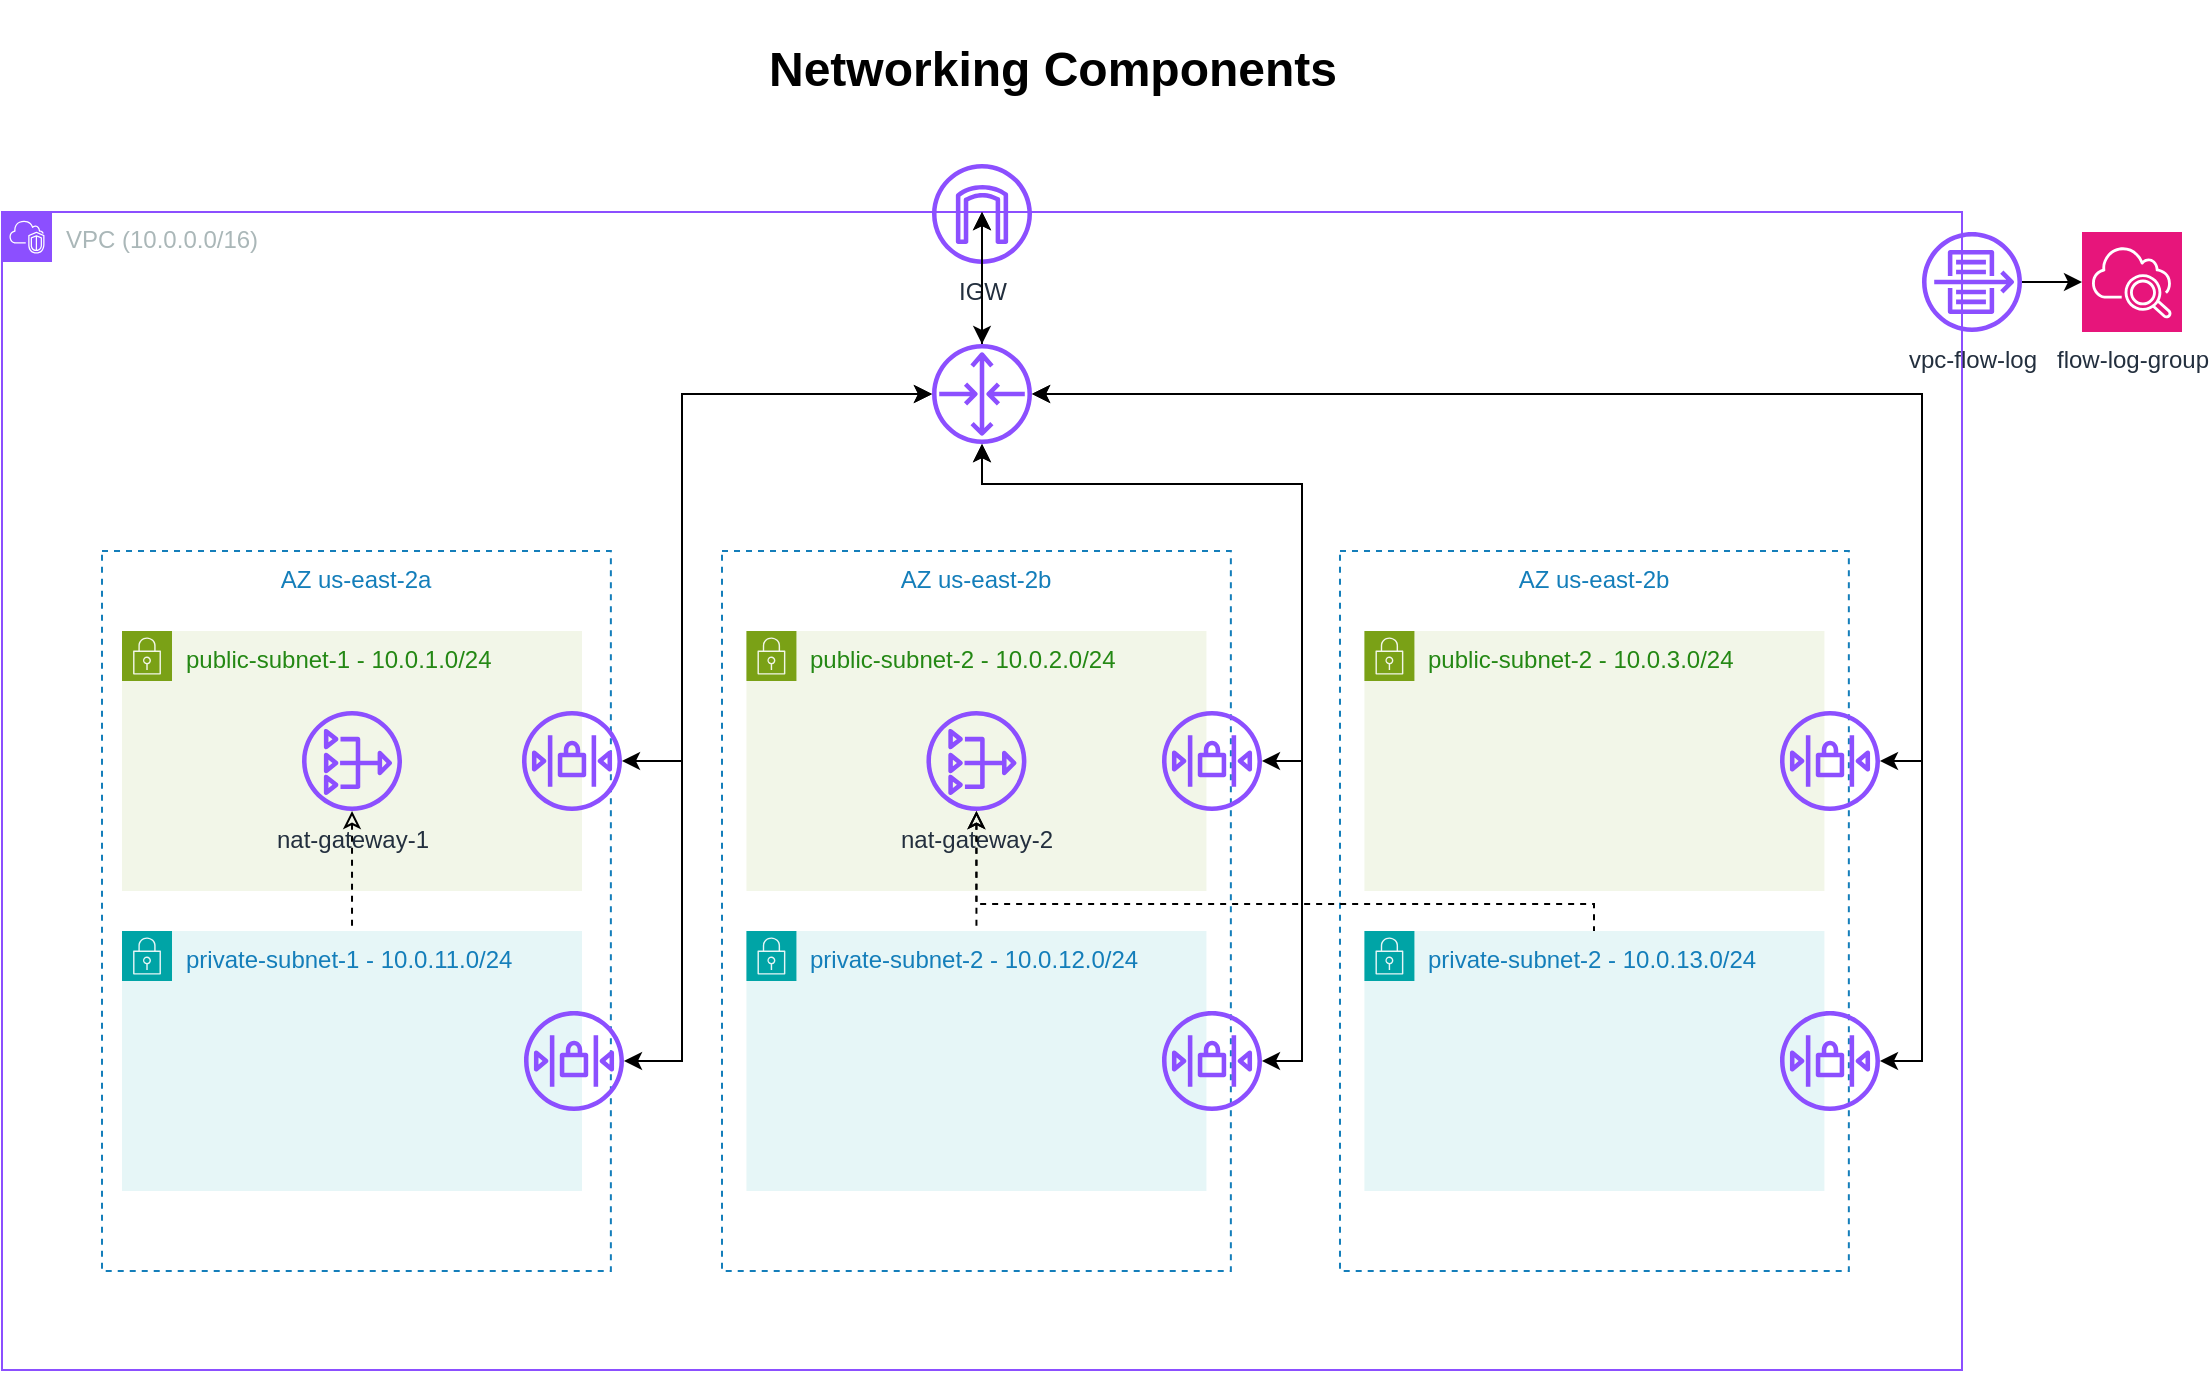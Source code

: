 <mxfile version="27.0.9">
  <diagram name="Page-1" id="f-pgesh5ZNu8k3brizg-">
    <mxGraphModel dx="1234" dy="790" grid="1" gridSize="10" guides="1" tooltips="1" connect="1" arrows="1" fold="1" page="1" pageScale="1" pageWidth="1169" pageHeight="827" math="0" shadow="0">
      <root>
        <mxCell id="0" />
        <mxCell id="1" parent="0" />
        <mxCell id="RA6-C4GiuQ81NIMwNoql-18" value="AZ us-east-2b" style="fillColor=none;strokeColor=#147EBA;dashed=1;verticalAlign=top;fontStyle=0;fontColor=#147EBA;whiteSpace=wrap;html=1;container=0;" vertex="1" parent="1">
          <mxGeometry x="728.995" y="293.5" width="254.43" height="360" as="geometry" />
        </mxCell>
        <mxCell id="WIZIczAgmzSDIAD61xHs-6" value="AZ us-east-2a" style="fillColor=none;strokeColor=#147EBA;dashed=1;verticalAlign=top;fontStyle=0;fontColor=#147EBA;whiteSpace=wrap;html=1;container=0;" parent="1" vertex="1">
          <mxGeometry x="110.005" y="293.5" width="254.43" height="360" as="geometry" />
        </mxCell>
        <mxCell id="RA6-C4GiuQ81NIMwNoql-35" value="" style="group" vertex="1" connectable="0" parent="1">
          <mxGeometry x="420.001" y="293.5" width="269.999" height="360" as="geometry" />
        </mxCell>
        <mxCell id="WIZIczAgmzSDIAD61xHs-15" value="AZ us-east-2b" style="fillColor=none;strokeColor=#147EBA;dashed=1;verticalAlign=top;fontStyle=0;fontColor=#147EBA;whiteSpace=wrap;html=1;container=0;" parent="RA6-C4GiuQ81NIMwNoql-35" vertex="1">
          <mxGeometry width="254.43" height="360" as="geometry" />
        </mxCell>
        <mxCell id="RA6-C4GiuQ81NIMwNoql-44" value="" style="group" vertex="1" connectable="0" parent="RA6-C4GiuQ81NIMwNoql-35">
          <mxGeometry x="12.215" y="40" width="257.784" height="130" as="geometry" />
        </mxCell>
        <mxCell id="WIZIczAgmzSDIAD61xHs-16" value="public-subnet-2 -&amp;nbsp;10.0.2.0/24" style="points=[[0,0],[0.25,0],[0.5,0],[0.75,0],[1,0],[1,0.25],[1,0.5],[1,0.75],[1,1],[0.75,1],[0.5,1],[0.25,1],[0,1],[0,0.75],[0,0.5],[0,0.25]];outlineConnect=0;gradientColor=none;html=1;whiteSpace=wrap;fontSize=12;fontStyle=0;container=0;pointerEvents=0;collapsible=0;recursiveResize=0;shape=mxgraph.aws4.group;grIcon=mxgraph.aws4.group_security_group;grStroke=0;strokeColor=#7AA116;fillColor=#F2F6E8;verticalAlign=top;align=left;spacingLeft=30;fontColor=#248814;dashed=0;" parent="RA6-C4GiuQ81NIMwNoql-44" vertex="1">
          <mxGeometry width="230.0" height="130" as="geometry" />
        </mxCell>
        <mxCell id="WIZIczAgmzSDIAD61xHs-18" value="nat-gateway-2" style="sketch=0;outlineConnect=0;fontColor=#232F3E;gradientColor=none;fillColor=#8C4FFF;strokeColor=none;dashed=0;verticalLabelPosition=bottom;verticalAlign=top;align=center;html=1;fontSize=12;fontStyle=0;aspect=fixed;pointerEvents=1;shape=mxgraph.aws4.nat_gateway;container=0;" parent="RA6-C4GiuQ81NIMwNoql-44" vertex="1">
          <mxGeometry x="90.004" y="40" width="50" height="50" as="geometry" />
        </mxCell>
        <mxCell id="RA6-C4GiuQ81NIMwNoql-21" value="" style="sketch=0;outlineConnect=0;fontColor=#232F3E;gradientColor=none;fillColor=#8C4FFF;strokeColor=none;dashed=0;verticalLabelPosition=bottom;verticalAlign=top;align=center;html=1;fontSize=12;fontStyle=0;pointerEvents=1;shape=mxgraph.aws4.network_access_control_list;aspect=fixed;" vertex="1" parent="RA6-C4GiuQ81NIMwNoql-44">
          <mxGeometry x="207.784" y="40" width="50" height="50" as="geometry" />
        </mxCell>
        <mxCell id="WIZIczAgmzSDIAD61xHs-17" value="private-subnet-2 -&amp;nbsp;10.0.12.0/24" style="points=[[0,0],[0.25,0],[0.5,0],[0.75,0],[1,0],[1,0.25],[1,0.5],[1,0.75],[1,1],[0.75,1],[0.5,1],[0.25,1],[0,1],[0,0.75],[0,0.5],[0,0.25]];outlineConnect=0;gradientColor=none;html=1;fontSize=12;fontStyle=0;container=0;pointerEvents=0;collapsible=0;recursiveResize=0;shape=mxgraph.aws4.group;grIcon=mxgraph.aws4.group_security_group;grStroke=0;strokeColor=#00A4A6;fillColor=#E6F6F7;verticalAlign=top;align=left;spacingLeft=30;fontColor=#147EBA;dashed=0;whiteSpace=wrap;" parent="RA6-C4GiuQ81NIMwNoql-35" vertex="1">
          <mxGeometry x="12.215" y="190" width="230" height="130" as="geometry" />
        </mxCell>
        <mxCell id="RA6-C4GiuQ81NIMwNoql-47" value="" style="sketch=0;outlineConnect=0;fontColor=#232F3E;gradientColor=none;fillColor=#8C4FFF;strokeColor=none;dashed=0;verticalLabelPosition=bottom;verticalAlign=top;align=center;html=1;fontSize=12;fontStyle=0;aspect=fixed;pointerEvents=1;shape=mxgraph.aws4.network_access_control_list;" vertex="1" parent="RA6-C4GiuQ81NIMwNoql-35">
          <mxGeometry x="219.999" y="230" width="50" height="50" as="geometry" />
        </mxCell>
        <mxCell id="RA6-C4GiuQ81NIMwNoql-64" style="edgeStyle=orthogonalEdgeStyle;rounded=0;orthogonalLoop=1;jettySize=auto;html=1;dashed=1;startArrow=classic;startFill=0;endArrow=none;" edge="1" parent="RA6-C4GiuQ81NIMwNoql-35" source="WIZIczAgmzSDIAD61xHs-18" target="WIZIczAgmzSDIAD61xHs-17">
          <mxGeometry relative="1" as="geometry" />
        </mxCell>
        <mxCell id="WIZIczAgmzSDIAD61xHs-19" value="&lt;h1&gt;Networking Components&lt;/h1&gt;" style="text;html=1;align=center;verticalAlign=middle;resizable=0;points=[];autosize=1;strokeColor=none;fillColor=none;" parent="1" vertex="1">
          <mxGeometry x="430" y="18" width="310" height="70" as="geometry" />
        </mxCell>
        <mxCell id="WIZIczAgmzSDIAD61xHs-4" value="VPC (10.0.0.0/16)&lt;span style=&quot;background-color: transparent; color: light-dark(rgb(170, 183, 184), rgb(74, 85, 86));&quot;&gt;&amp;nbsp;&lt;/span&gt;" style="points=[[0,0],[0.25,0],[0.5,0],[0.75,0],[1,0],[1,0.25],[1,0.5],[1,0.75],[1,1],[0.75,1],[0.5,1],[0.25,1],[0,1],[0,0.75],[0,0.5],[0,0.25]];outlineConnect=0;gradientColor=none;html=1;whiteSpace=wrap;fontSize=12;fontStyle=0;container=0;pointerEvents=0;collapsible=0;recursiveResize=0;shape=mxgraph.aws4.group;grIcon=mxgraph.aws4.group_vpc2;strokeColor=#8C4FFF;fillColor=none;verticalAlign=top;align=left;spacingLeft=30;fontColor=#AAB7B8;dashed=0;" parent="1" vertex="1">
          <mxGeometry x="60" y="124" width="980" height="579" as="geometry" />
        </mxCell>
        <mxCell id="RA6-C4GiuQ81NIMwNoql-52" style="edgeStyle=orthogonalEdgeStyle;rounded=0;orthogonalLoop=1;jettySize=auto;html=1;" edge="1" parent="1" source="WIZIczAgmzSDIAD61xHs-12" target="RA6-C4GiuQ81NIMwNoql-38">
          <mxGeometry relative="1" as="geometry" />
        </mxCell>
        <mxCell id="WIZIczAgmzSDIAD61xHs-12" value="IGW" style="sketch=0;outlineConnect=0;fontColor=#232F3E;gradientColor=none;fillColor=#8C4FFF;strokeColor=none;dashed=0;verticalLabelPosition=bottom;verticalAlign=top;align=center;html=1;fontSize=12;fontStyle=0;aspect=fixed;pointerEvents=1;shape=mxgraph.aws4.internet_gateway;" parent="1" vertex="1">
          <mxGeometry x="525" y="100" width="50" height="50" as="geometry" />
        </mxCell>
        <mxCell id="RA6-C4GiuQ81NIMwNoql-53" style="edgeStyle=orthogonalEdgeStyle;rounded=0;orthogonalLoop=1;jettySize=auto;html=1;" edge="1" parent="1" source="RA6-C4GiuQ81NIMwNoql-38" target="WIZIczAgmzSDIAD61xHs-4">
          <mxGeometry relative="1" as="geometry">
            <Array as="points">
              <mxPoint x="790" y="215" />
              <mxPoint x="790" y="215" />
            </Array>
          </mxGeometry>
        </mxCell>
        <mxCell id="RA6-C4GiuQ81NIMwNoql-55" style="rounded=0;orthogonalLoop=1;jettySize=auto;html=1;" edge="1" parent="1" source="RA6-C4GiuQ81NIMwNoql-38" target="WIZIczAgmzSDIAD61xHs-4">
          <mxGeometry relative="1" as="geometry" />
        </mxCell>
        <mxCell id="RA6-C4GiuQ81NIMwNoql-38" value="" style="sketch=0;outlineConnect=0;fontColor=#232F3E;gradientColor=none;fillColor=#8C4FFF;strokeColor=none;dashed=0;verticalLabelPosition=bottom;verticalAlign=top;align=center;html=1;fontSize=12;fontStyle=0;aspect=fixed;pointerEvents=1;shape=mxgraph.aws4.router;" vertex="1" parent="1">
          <mxGeometry x="525" y="190" width="50" height="50" as="geometry" />
        </mxCell>
        <mxCell id="WIZIczAgmzSDIAD61xHs-7" value="public-subnet-1 - 10.0.1.0/24" style="points=[[0,0],[0.25,0],[0.5,0],[0.75,0],[1,0],[1,0.25],[1,0.5],[1,0.75],[1,1],[0.75,1],[0.5,1],[0.25,1],[0,1],[0,0.75],[0,0.5],[0,0.25]];outlineConnect=0;gradientColor=none;html=1;whiteSpace=wrap;fontSize=12;fontStyle=0;container=0;pointerEvents=0;collapsible=0;recursiveResize=0;shape=mxgraph.aws4.group;grIcon=mxgraph.aws4.group_security_group;grStroke=0;strokeColor=#7AA116;fillColor=#F2F6E8;verticalAlign=top;align=left;spacingLeft=30;fontColor=#248814;dashed=0;" parent="1" vertex="1">
          <mxGeometry x="120.005" y="333.5" width="230.0" height="130" as="geometry" />
        </mxCell>
        <mxCell id="RA6-C4GiuQ81NIMwNoql-56" style="edgeStyle=elbowEdgeStyle;rounded=0;orthogonalLoop=1;jettySize=auto;html=1;startArrow=classic;startFill=1;" edge="1" parent="1" source="RA6-C4GiuQ81NIMwNoql-40" target="RA6-C4GiuQ81NIMwNoql-38">
          <mxGeometry relative="1" as="geometry">
            <Array as="points">
              <mxPoint x="400" y="290" />
            </Array>
          </mxGeometry>
        </mxCell>
        <mxCell id="RA6-C4GiuQ81NIMwNoql-40" value="" style="sketch=0;outlineConnect=0;fontColor=#232F3E;gradientColor=none;fillColor=#8C4FFF;strokeColor=none;dashed=0;verticalLabelPosition=bottom;verticalAlign=top;align=center;html=1;fontSize=12;fontStyle=0;pointerEvents=1;shape=mxgraph.aws4.network_access_control_list;aspect=fixed;" vertex="1" parent="1">
          <mxGeometry x="320" y="373.5" width="50" height="50" as="geometry" />
        </mxCell>
        <mxCell id="RA6-C4GiuQ81NIMwNoql-63" style="edgeStyle=orthogonalEdgeStyle;rounded=0;orthogonalLoop=1;jettySize=auto;html=1;dashed=1;startArrow=classic;startFill=0;endArrow=none;" edge="1" parent="1" source="WIZIczAgmzSDIAD61xHs-13" target="WIZIczAgmzSDIAD61xHs-8">
          <mxGeometry relative="1" as="geometry" />
        </mxCell>
        <mxCell id="WIZIczAgmzSDIAD61xHs-13" value="nat-gateway-1" style="sketch=0;outlineConnect=0;fontColor=#232F3E;gradientColor=none;fillColor=#8C4FFF;strokeColor=none;dashed=0;verticalLabelPosition=bottom;verticalAlign=top;align=center;html=1;fontSize=12;fontStyle=0;aspect=fixed;pointerEvents=1;shape=mxgraph.aws4.nat_gateway;container=0;" parent="1" vertex="1">
          <mxGeometry x="210.009" y="373.5" width="50" height="50" as="geometry" />
        </mxCell>
        <mxCell id="WIZIczAgmzSDIAD61xHs-8" value="private-subnet-1 -&amp;nbsp;10.0.11.0/24" style="points=[[0,0],[0.25,0],[0.5,0],[0.75,0],[1,0],[1,0.25],[1,0.5],[1,0.75],[1,1],[0.75,1],[0.5,1],[0.25,1],[0,1],[0,0.75],[0,0.5],[0,0.25]];outlineConnect=0;gradientColor=none;html=1;fontSize=12;fontStyle=0;container=0;pointerEvents=0;collapsible=0;recursiveResize=0;shape=mxgraph.aws4.group;grIcon=mxgraph.aws4.group_security_group;grStroke=0;strokeColor=#00A4A6;fillColor=#E6F6F7;verticalAlign=top;align=left;spacingLeft=30;fontColor=#147EBA;dashed=0;whiteSpace=wrap;" parent="1" vertex="1">
          <mxGeometry x="120.005" y="483.5" width="230.0" height="130" as="geometry" />
        </mxCell>
        <mxCell id="RA6-C4GiuQ81NIMwNoql-57" style="edgeStyle=orthogonalEdgeStyle;rounded=0;orthogonalLoop=1;jettySize=auto;html=1;startArrow=classic;startFill=1;" edge="1" parent="1" source="RA6-C4GiuQ81NIMwNoql-39" target="RA6-C4GiuQ81NIMwNoql-38">
          <mxGeometry relative="1" as="geometry">
            <Array as="points">
              <mxPoint x="400" y="549" />
              <mxPoint x="400" y="215" />
            </Array>
          </mxGeometry>
        </mxCell>
        <mxCell id="RA6-C4GiuQ81NIMwNoql-39" value="" style="sketch=0;outlineConnect=0;fontColor=#232F3E;gradientColor=none;fillColor=#8C4FFF;strokeColor=none;dashed=0;verticalLabelPosition=bottom;verticalAlign=top;align=center;html=1;fontSize=12;fontStyle=0;pointerEvents=1;shape=mxgraph.aws4.network_access_control_list;aspect=fixed;" vertex="1" parent="1">
          <mxGeometry x="321" y="523.5" width="50" height="50" as="geometry" />
        </mxCell>
        <mxCell id="RA6-C4GiuQ81NIMwNoql-16" value="private-subnet-2 -&amp;nbsp;10.0.13.0/24" style="points=[[0,0],[0.25,0],[0.5,0],[0.75,0],[1,0],[1,0.25],[1,0.5],[1,0.75],[1,1],[0.75,1],[0.5,1],[0.25,1],[0,1],[0,0.75],[0,0.5],[0,0.25]];outlineConnect=0;gradientColor=none;html=1;fontSize=12;fontStyle=0;container=0;pointerEvents=0;collapsible=0;recursiveResize=0;shape=mxgraph.aws4.group;grIcon=mxgraph.aws4.group_security_group;grStroke=0;strokeColor=#00A4A6;fillColor=#E6F6F7;verticalAlign=top;align=left;spacingLeft=30;fontColor=#147EBA;dashed=0;whiteSpace=wrap;" vertex="1" parent="1">
          <mxGeometry x="741.21" y="483.5" width="230.0" height="130" as="geometry" />
        </mxCell>
        <mxCell id="RA6-C4GiuQ81NIMwNoql-61" style="edgeStyle=orthogonalEdgeStyle;rounded=0;orthogonalLoop=1;jettySize=auto;html=1;startArrow=classic;startFill=1;" edge="1" parent="1" source="RA6-C4GiuQ81NIMwNoql-46" target="RA6-C4GiuQ81NIMwNoql-38">
          <mxGeometry relative="1" as="geometry">
            <Array as="points">
              <mxPoint x="1020" y="549" />
              <mxPoint x="1020" y="215" />
            </Array>
          </mxGeometry>
        </mxCell>
        <mxCell id="RA6-C4GiuQ81NIMwNoql-46" value="" style="sketch=0;outlineConnect=0;fontColor=#232F3E;gradientColor=none;fillColor=#8C4FFF;strokeColor=none;dashed=0;verticalLabelPosition=bottom;verticalAlign=top;align=center;html=1;fontSize=12;fontStyle=0;aspect=fixed;pointerEvents=1;shape=mxgraph.aws4.network_access_control_list;" vertex="1" parent="1">
          <mxGeometry x="949" y="523.5" width="50" height="50" as="geometry" />
        </mxCell>
        <mxCell id="RA6-C4GiuQ81NIMwNoql-15" value="public-subnet-2 -&amp;nbsp;10.0.3.0/24" style="points=[[0,0],[0.25,0],[0.5,0],[0.75,0],[1,0],[1,0.25],[1,0.5],[1,0.75],[1,1],[0.75,1],[0.5,1],[0.25,1],[0,1],[0,0.75],[0,0.5],[0,0.25]];outlineConnect=0;gradientColor=none;html=1;whiteSpace=wrap;fontSize=12;fontStyle=0;container=0;pointerEvents=0;collapsible=0;recursiveResize=0;shape=mxgraph.aws4.group;grIcon=mxgraph.aws4.group_security_group;grStroke=0;strokeColor=#7AA116;fillColor=#F2F6E8;verticalAlign=top;align=left;spacingLeft=30;fontColor=#248814;dashed=0;" vertex="1" parent="1">
          <mxGeometry x="741.21" y="333.5" width="230.0" height="130" as="geometry" />
        </mxCell>
        <mxCell id="RA6-C4GiuQ81NIMwNoql-60" style="edgeStyle=orthogonalEdgeStyle;rounded=0;orthogonalLoop=1;jettySize=auto;html=1;startArrow=classic;startFill=1;" edge="1" parent="1" source="RA6-C4GiuQ81NIMwNoql-45" target="RA6-C4GiuQ81NIMwNoql-38">
          <mxGeometry relative="1" as="geometry">
            <Array as="points">
              <mxPoint x="1020" y="399" />
              <mxPoint x="1020" y="215" />
            </Array>
          </mxGeometry>
        </mxCell>
        <mxCell id="RA6-C4GiuQ81NIMwNoql-45" value="" style="sketch=0;outlineConnect=0;fontColor=#232F3E;gradientColor=none;fillColor=#8C4FFF;strokeColor=none;dashed=0;verticalLabelPosition=bottom;verticalAlign=top;align=center;html=1;fontSize=12;fontStyle=0;aspect=fixed;pointerEvents=1;shape=mxgraph.aws4.network_access_control_list;" vertex="1" parent="1">
          <mxGeometry x="949" y="373.5" width="50" height="50" as="geometry" />
        </mxCell>
        <mxCell id="RA6-C4GiuQ81NIMwNoql-58" style="edgeStyle=orthogonalEdgeStyle;rounded=0;orthogonalLoop=1;jettySize=auto;html=1;startArrow=classic;startFill=1;" edge="1" parent="1" source="RA6-C4GiuQ81NIMwNoql-47" target="RA6-C4GiuQ81NIMwNoql-38">
          <mxGeometry relative="1" as="geometry">
            <Array as="points">
              <mxPoint x="710" y="549" />
              <mxPoint x="710" y="260" />
              <mxPoint x="550" y="260" />
            </Array>
          </mxGeometry>
        </mxCell>
        <mxCell id="RA6-C4GiuQ81NIMwNoql-59" style="edgeStyle=orthogonalEdgeStyle;rounded=0;orthogonalLoop=1;jettySize=auto;html=1;startArrow=classic;startFill=1;" edge="1" parent="1" source="RA6-C4GiuQ81NIMwNoql-21" target="RA6-C4GiuQ81NIMwNoql-38">
          <mxGeometry relative="1" as="geometry">
            <Array as="points">
              <mxPoint x="710" y="399" />
              <mxPoint x="710" y="260" />
              <mxPoint x="550" y="260" />
            </Array>
          </mxGeometry>
        </mxCell>
        <mxCell id="RA6-C4GiuQ81NIMwNoql-62" value="" style="group" vertex="1" connectable="0" parent="1">
          <mxGeometry x="1020" y="134" width="130" height="50" as="geometry" />
        </mxCell>
        <mxCell id="WIZIczAgmzSDIAD61xHs-10" value="flow-log-group" style="sketch=0;points=[[0,0,0],[0.25,0,0],[0.5,0,0],[0.75,0,0],[1,0,0],[0,1,0],[0.25,1,0],[0.5,1,0],[0.75,1,0],[1,1,0],[0,0.25,0],[0,0.5,0],[0,0.75,0],[1,0.25,0],[1,0.5,0],[1,0.75,0]];points=[[0,0,0],[0.25,0,0],[0.5,0,0],[0.75,0,0],[1,0,0],[0,1,0],[0.25,1,0],[0.5,1,0],[0.75,1,0],[1,1,0],[0,0.25,0],[0,0.5,0],[0,0.75,0],[1,0.25,0],[1,0.5,0],[1,0.75,0]];outlineConnect=0;fontColor=#232F3E;fillColor=#E7157B;strokeColor=#ffffff;dashed=0;verticalLabelPosition=bottom;verticalAlign=top;align=center;html=1;fontSize=12;fontStyle=0;aspect=fixed;shape=mxgraph.aws4.resourceIcon;resIcon=mxgraph.aws4.cloudwatch_2;" parent="RA6-C4GiuQ81NIMwNoql-62" vertex="1">
          <mxGeometry x="80" width="50" height="50" as="geometry" />
        </mxCell>
        <mxCell id="WIZIczAgmzSDIAD61xHs-9" value="vpc-flow-log" style="sketch=0;outlineConnect=0;fontColor=#232F3E;gradientColor=none;fillColor=#8C4FFF;strokeColor=none;dashed=0;verticalLabelPosition=bottom;verticalAlign=top;align=center;html=1;fontSize=12;fontStyle=0;pointerEvents=1;shape=mxgraph.aws4.flow_logs;aspect=fixed;" parent="RA6-C4GiuQ81NIMwNoql-62" vertex="1">
          <mxGeometry width="50" height="50" as="geometry" />
        </mxCell>
        <mxCell id="WIZIczAgmzSDIAD61xHs-11" style="edgeStyle=orthogonalEdgeStyle;rounded=0;orthogonalLoop=1;jettySize=auto;html=1;" parent="RA6-C4GiuQ81NIMwNoql-62" source="WIZIczAgmzSDIAD61xHs-9" target="WIZIczAgmzSDIAD61xHs-10" edge="1">
          <mxGeometry relative="1" as="geometry">
            <mxPoint x="80" y="327" as="targetPoint" />
          </mxGeometry>
        </mxCell>
        <mxCell id="RA6-C4GiuQ81NIMwNoql-65" style="edgeStyle=orthogonalEdgeStyle;rounded=0;orthogonalLoop=1;jettySize=auto;html=1;dashed=1;startArrow=classic;startFill=0;endArrow=none;" edge="1" parent="1" source="WIZIczAgmzSDIAD61xHs-18" target="RA6-C4GiuQ81NIMwNoql-16">
          <mxGeometry relative="1" as="geometry">
            <Array as="points">
              <mxPoint x="547" y="470" />
              <mxPoint x="856" y="470" />
            </Array>
          </mxGeometry>
        </mxCell>
      </root>
    </mxGraphModel>
  </diagram>
</mxfile>
